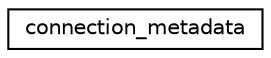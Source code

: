 digraph "Graphical Class Hierarchy"
{
  edge [fontname="Helvetica",fontsize="10",labelfontname="Helvetica",labelfontsize="10"];
  node [fontname="Helvetica",fontsize="10",shape=record];
  rankdir="LR";
  Node0 [label="connection_metadata",height=0.2,width=0.4,color="black", fillcolor="white", style="filled",URL="$classconnection__metadata.html"];
}
